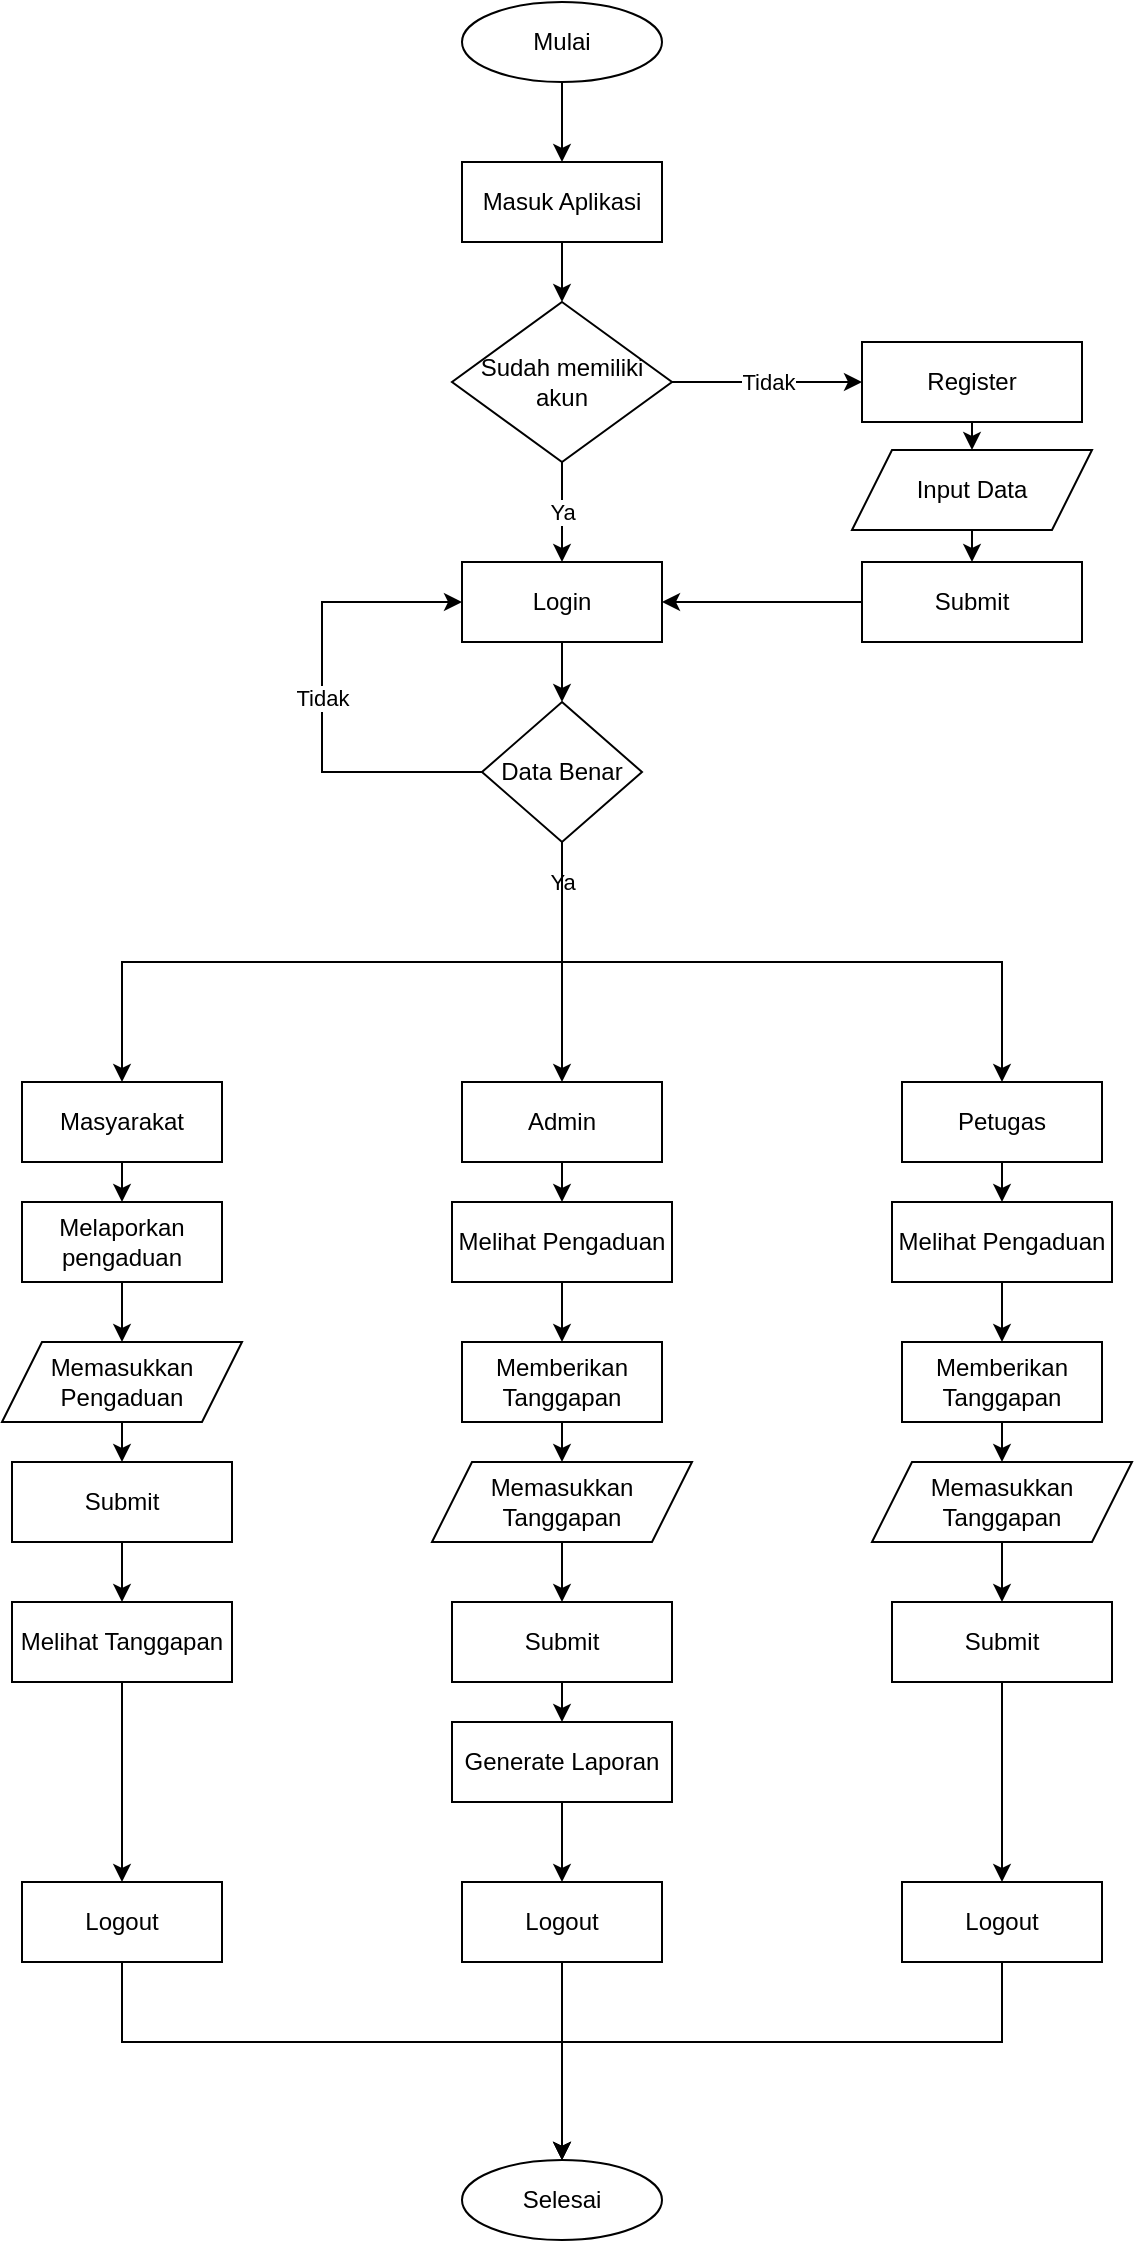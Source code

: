 <mxfile version="21.0.2" type="device"><diagram id="C5RBs43oDa-KdzZeNtuy" name="Page-1"><mxGraphModel dx="1434" dy="796" grid="1" gridSize="10" guides="1" tooltips="1" connect="1" arrows="1" fold="1" page="1" pageScale="1" pageWidth="827" pageHeight="1169" math="0" shadow="0"><root><mxCell id="WIyWlLk6GJQsqaUBKTNV-0"/><mxCell id="WIyWlLk6GJQsqaUBKTNV-1" parent="WIyWlLk6GJQsqaUBKTNV-0"/><mxCell id="0136xqHaAEvDlJvPIsJK-0" value="Mulai" style="ellipse;whiteSpace=wrap;html=1;" vertex="1" parent="WIyWlLk6GJQsqaUBKTNV-1"><mxGeometry x="320" y="50" width="100" height="40" as="geometry"/></mxCell><mxCell id="0136xqHaAEvDlJvPIsJK-1" value="Login" style="rounded=0;whiteSpace=wrap;html=1;" vertex="1" parent="WIyWlLk6GJQsqaUBKTNV-1"><mxGeometry x="320" y="330" width="100" height="40" as="geometry"/></mxCell><mxCell id="0136xqHaAEvDlJvPIsJK-2" value="Admin" style="rounded=0;whiteSpace=wrap;html=1;" vertex="1" parent="WIyWlLk6GJQsqaUBKTNV-1"><mxGeometry x="320" y="590" width="100" height="40" as="geometry"/></mxCell><mxCell id="0136xqHaAEvDlJvPIsJK-3" value="Data Benar" style="rhombus;whiteSpace=wrap;html=1;" vertex="1" parent="WIyWlLk6GJQsqaUBKTNV-1"><mxGeometry x="330" y="400" width="80" height="70" as="geometry"/></mxCell><mxCell id="0136xqHaAEvDlJvPIsJK-4" value="" style="endArrow=classic;html=1;rounded=0;" edge="1" parent="WIyWlLk6GJQsqaUBKTNV-1" source="0136xqHaAEvDlJvPIsJK-1" target="0136xqHaAEvDlJvPIsJK-3"><mxGeometry width="50" height="50" relative="1" as="geometry"><mxPoint x="200" y="640" as="sourcePoint"/><mxPoint x="250" y="590" as="targetPoint"/></mxGeometry></mxCell><mxCell id="0136xqHaAEvDlJvPIsJK-5" value="Tidak" style="endArrow=classic;html=1;rounded=0;" edge="1" parent="WIyWlLk6GJQsqaUBKTNV-1" source="0136xqHaAEvDlJvPIsJK-3" target="0136xqHaAEvDlJvPIsJK-1"><mxGeometry width="50" height="50" relative="1" as="geometry"><mxPoint x="290" y="460" as="sourcePoint"/><mxPoint x="180" y="460" as="targetPoint"/><Array as="points"><mxPoint x="250" y="435"/><mxPoint x="250" y="350"/></Array></mxGeometry></mxCell><mxCell id="0136xqHaAEvDlJvPIsJK-6" value="Petugas" style="rounded=0;whiteSpace=wrap;html=1;" vertex="1" parent="WIyWlLk6GJQsqaUBKTNV-1"><mxGeometry x="540" y="590" width="100" height="40" as="geometry"/></mxCell><mxCell id="0136xqHaAEvDlJvPIsJK-7" value="Masyarakat" style="rounded=0;whiteSpace=wrap;html=1;" vertex="1" parent="WIyWlLk6GJQsqaUBKTNV-1"><mxGeometry x="100" y="590" width="100" height="40" as="geometry"/></mxCell><mxCell id="0136xqHaAEvDlJvPIsJK-10" value="Ya" style="endArrow=classic;html=1;rounded=0;" edge="1" parent="WIyWlLk6GJQsqaUBKTNV-1" source="0136xqHaAEvDlJvPIsJK-3" target="0136xqHaAEvDlJvPIsJK-2"><mxGeometry x="-0.667" width="50" height="50" relative="1" as="geometry"><mxPoint x="70" y="800" as="sourcePoint"/><mxPoint x="120" y="750" as="targetPoint"/><mxPoint as="offset"/></mxGeometry></mxCell><mxCell id="0136xqHaAEvDlJvPIsJK-11" value="" style="endArrow=classic;html=1;rounded=0;" edge="1" parent="WIyWlLk6GJQsqaUBKTNV-1" source="0136xqHaAEvDlJvPIsJK-3" target="0136xqHaAEvDlJvPIsJK-6"><mxGeometry width="50" height="50" relative="1" as="geometry"><mxPoint x="80" y="810" as="sourcePoint"/><mxPoint x="130" y="760" as="targetPoint"/><Array as="points"><mxPoint x="370" y="530"/><mxPoint x="590" y="530"/></Array></mxGeometry></mxCell><mxCell id="0136xqHaAEvDlJvPIsJK-12" value="" style="endArrow=classic;html=1;rounded=0;" edge="1" parent="WIyWlLk6GJQsqaUBKTNV-1" source="0136xqHaAEvDlJvPIsJK-3" target="0136xqHaAEvDlJvPIsJK-7"><mxGeometry width="50" height="50" relative="1" as="geometry"><mxPoint x="90" y="820" as="sourcePoint"/><mxPoint x="140" y="770" as="targetPoint"/><Array as="points"><mxPoint x="370" y="530"/><mxPoint x="150" y="530"/></Array></mxGeometry></mxCell><mxCell id="0136xqHaAEvDlJvPIsJK-14" value="Masuk Aplikasi" style="rounded=0;whiteSpace=wrap;html=1;" vertex="1" parent="WIyWlLk6GJQsqaUBKTNV-1"><mxGeometry x="320" y="130" width="100" height="40" as="geometry"/></mxCell><mxCell id="0136xqHaAEvDlJvPIsJK-15" value="" style="endArrow=classic;html=1;rounded=0;" edge="1" parent="WIyWlLk6GJQsqaUBKTNV-1" source="0136xqHaAEvDlJvPIsJK-0" target="0136xqHaAEvDlJvPIsJK-14"><mxGeometry width="50" height="50" relative="1" as="geometry"><mxPoint x="240" y="300" as="sourcePoint"/><mxPoint x="290" y="250" as="targetPoint"/></mxGeometry></mxCell><mxCell id="0136xqHaAEvDlJvPIsJK-16" value="Sudah memiliki akun" style="rhombus;whiteSpace=wrap;html=1;" vertex="1" parent="WIyWlLk6GJQsqaUBKTNV-1"><mxGeometry x="315" y="200" width="110" height="80" as="geometry"/></mxCell><mxCell id="0136xqHaAEvDlJvPIsJK-17" value="Ya" style="endArrow=classic;html=1;rounded=0;" edge="1" parent="WIyWlLk6GJQsqaUBKTNV-1" source="0136xqHaAEvDlJvPIsJK-16" target="0136xqHaAEvDlJvPIsJK-1"><mxGeometry width="50" height="50" relative="1" as="geometry"><mxPoint x="340" y="300" as="sourcePoint"/><mxPoint x="90" y="390" as="targetPoint"/></mxGeometry></mxCell><mxCell id="0136xqHaAEvDlJvPIsJK-18" value="" style="endArrow=classic;html=1;rounded=0;" edge="1" parent="WIyWlLk6GJQsqaUBKTNV-1" source="0136xqHaAEvDlJvPIsJK-14" target="0136xqHaAEvDlJvPIsJK-16"><mxGeometry width="50" height="50" relative="1" as="geometry"><mxPoint x="390" y="430" as="sourcePoint"/><mxPoint x="440" y="380" as="targetPoint"/></mxGeometry></mxCell><mxCell id="0136xqHaAEvDlJvPIsJK-19" value="Tidak" style="endArrow=classic;html=1;rounded=0;" edge="1" parent="WIyWlLk6GJQsqaUBKTNV-1" source="0136xqHaAEvDlJvPIsJK-16" target="0136xqHaAEvDlJvPIsJK-20"><mxGeometry width="50" height="50" relative="1" as="geometry"><mxPoint x="500" y="280" as="sourcePoint"/><mxPoint x="520" y="240" as="targetPoint"/></mxGeometry></mxCell><mxCell id="0136xqHaAEvDlJvPIsJK-20" value="Register" style="rounded=0;whiteSpace=wrap;html=1;" vertex="1" parent="WIyWlLk6GJQsqaUBKTNV-1"><mxGeometry x="520" y="220" width="110" height="40" as="geometry"/></mxCell><mxCell id="0136xqHaAEvDlJvPIsJK-21" value="Input Data" style="shape=parallelogram;perimeter=parallelogramPerimeter;whiteSpace=wrap;html=1;fixedSize=1;" vertex="1" parent="WIyWlLk6GJQsqaUBKTNV-1"><mxGeometry x="515" y="274" width="120" height="40" as="geometry"/></mxCell><mxCell id="0136xqHaAEvDlJvPIsJK-22" value="Submit" style="rounded=0;whiteSpace=wrap;html=1;" vertex="1" parent="WIyWlLk6GJQsqaUBKTNV-1"><mxGeometry x="520" y="330" width="110" height="40" as="geometry"/></mxCell><mxCell id="0136xqHaAEvDlJvPIsJK-23" value="" style="endArrow=classic;html=1;rounded=0;" edge="1" parent="WIyWlLk6GJQsqaUBKTNV-1" source="0136xqHaAEvDlJvPIsJK-20" target="0136xqHaAEvDlJvPIsJK-21"><mxGeometry width="50" height="50" relative="1" as="geometry"><mxPoint x="10" y="490" as="sourcePoint"/><mxPoint x="60" y="440" as="targetPoint"/></mxGeometry></mxCell><mxCell id="0136xqHaAEvDlJvPIsJK-24" value="" style="endArrow=classic;html=1;rounded=0;" edge="1" parent="WIyWlLk6GJQsqaUBKTNV-1" source="0136xqHaAEvDlJvPIsJK-21" target="0136xqHaAEvDlJvPIsJK-22"><mxGeometry width="50" height="50" relative="1" as="geometry"><mxPoint x="20" y="500" as="sourcePoint"/><mxPoint x="70" y="450" as="targetPoint"/></mxGeometry></mxCell><mxCell id="0136xqHaAEvDlJvPIsJK-25" value="" style="endArrow=classic;html=1;rounded=0;" edge="1" parent="WIyWlLk6GJQsqaUBKTNV-1" source="0136xqHaAEvDlJvPIsJK-22" target="0136xqHaAEvDlJvPIsJK-1"><mxGeometry width="50" height="50" relative="1" as="geometry"><mxPoint x="390" y="430" as="sourcePoint"/><mxPoint x="440" y="380" as="targetPoint"/></mxGeometry></mxCell><mxCell id="0136xqHaAEvDlJvPIsJK-26" value="Melaporkan pengaduan" style="rounded=0;whiteSpace=wrap;html=1;" vertex="1" parent="WIyWlLk6GJQsqaUBKTNV-1"><mxGeometry x="100" y="650" width="100" height="40" as="geometry"/></mxCell><mxCell id="0136xqHaAEvDlJvPIsJK-27" value="Memasukkan Pengaduan" style="shape=parallelogram;perimeter=parallelogramPerimeter;whiteSpace=wrap;html=1;fixedSize=1;" vertex="1" parent="WIyWlLk6GJQsqaUBKTNV-1"><mxGeometry x="90" y="720" width="120" height="40" as="geometry"/></mxCell><mxCell id="0136xqHaAEvDlJvPIsJK-28" value="Submit" style="rounded=0;whiteSpace=wrap;html=1;" vertex="1" parent="WIyWlLk6GJQsqaUBKTNV-1"><mxGeometry x="95" y="780" width="110" height="40" as="geometry"/></mxCell><mxCell id="0136xqHaAEvDlJvPIsJK-29" value="Melihat Tanggapan" style="rounded=0;whiteSpace=wrap;html=1;" vertex="1" parent="WIyWlLk6GJQsqaUBKTNV-1"><mxGeometry x="95" y="850" width="110" height="40" as="geometry"/></mxCell><mxCell id="0136xqHaAEvDlJvPIsJK-30" value="" style="endArrow=classic;html=1;rounded=0;" edge="1" parent="WIyWlLk6GJQsqaUBKTNV-1" source="0136xqHaAEvDlJvPIsJK-7" target="0136xqHaAEvDlJvPIsJK-26"><mxGeometry width="50" height="50" relative="1" as="geometry"><mxPoint x="40" y="820" as="sourcePoint"/><mxPoint x="90" y="770" as="targetPoint"/></mxGeometry></mxCell><mxCell id="0136xqHaAEvDlJvPIsJK-31" value="" style="endArrow=classic;html=1;rounded=0;" edge="1" parent="WIyWlLk6GJQsqaUBKTNV-1" source="0136xqHaAEvDlJvPIsJK-26" target="0136xqHaAEvDlJvPIsJK-27"><mxGeometry width="50" height="50" relative="1" as="geometry"><mxPoint x="50" y="830" as="sourcePoint"/><mxPoint x="100" y="780" as="targetPoint"/></mxGeometry></mxCell><mxCell id="0136xqHaAEvDlJvPIsJK-32" value="" style="endArrow=classic;html=1;rounded=0;" edge="1" parent="WIyWlLk6GJQsqaUBKTNV-1" source="0136xqHaAEvDlJvPIsJK-27" target="0136xqHaAEvDlJvPIsJK-28"><mxGeometry width="50" height="50" relative="1" as="geometry"><mxPoint x="60" y="840" as="sourcePoint"/><mxPoint x="110" y="790" as="targetPoint"/></mxGeometry></mxCell><mxCell id="0136xqHaAEvDlJvPIsJK-33" value="" style="endArrow=classic;html=1;rounded=0;" edge="1" parent="WIyWlLk6GJQsqaUBKTNV-1" source="0136xqHaAEvDlJvPIsJK-28" target="0136xqHaAEvDlJvPIsJK-29"><mxGeometry width="50" height="50" relative="1" as="geometry"><mxPoint x="70" y="850" as="sourcePoint"/><mxPoint x="120" y="800" as="targetPoint"/></mxGeometry></mxCell><mxCell id="0136xqHaAEvDlJvPIsJK-35" value="Memberikan Tanggapan" style="rounded=0;whiteSpace=wrap;html=1;" vertex="1" parent="WIyWlLk6GJQsqaUBKTNV-1"><mxGeometry x="320" y="720" width="100" height="40" as="geometry"/></mxCell><mxCell id="0136xqHaAEvDlJvPIsJK-36" value="Memasukkan Tanggapan" style="shape=parallelogram;perimeter=parallelogramPerimeter;whiteSpace=wrap;html=1;fixedSize=1;" vertex="1" parent="WIyWlLk6GJQsqaUBKTNV-1"><mxGeometry x="305" y="780" width="130" height="40" as="geometry"/></mxCell><mxCell id="0136xqHaAEvDlJvPIsJK-38" value="Submit" style="rounded=0;whiteSpace=wrap;html=1;" vertex="1" parent="WIyWlLk6GJQsqaUBKTNV-1"><mxGeometry x="315" y="850" width="110" height="40" as="geometry"/></mxCell><mxCell id="0136xqHaAEvDlJvPIsJK-39" value="Melihat Pengaduan" style="rounded=0;whiteSpace=wrap;html=1;" vertex="1" parent="WIyWlLk6GJQsqaUBKTNV-1"><mxGeometry x="315" y="650" width="110" height="40" as="geometry"/></mxCell><mxCell id="0136xqHaAEvDlJvPIsJK-40" value="" style="endArrow=classic;html=1;rounded=0;" edge="1" parent="WIyWlLk6GJQsqaUBKTNV-1" source="0136xqHaAEvDlJvPIsJK-2" target="0136xqHaAEvDlJvPIsJK-39"><mxGeometry width="50" height="50" relative="1" as="geometry"><mxPoint x="130" y="1020" as="sourcePoint"/><mxPoint x="180" y="970" as="targetPoint"/></mxGeometry></mxCell><mxCell id="0136xqHaAEvDlJvPIsJK-41" value="" style="endArrow=classic;html=1;rounded=0;" edge="1" parent="WIyWlLk6GJQsqaUBKTNV-1" source="0136xqHaAEvDlJvPIsJK-39" target="0136xqHaAEvDlJvPIsJK-35"><mxGeometry width="50" height="50" relative="1" as="geometry"><mxPoint x="140" y="1030" as="sourcePoint"/><mxPoint x="190" y="980" as="targetPoint"/></mxGeometry></mxCell><mxCell id="0136xqHaAEvDlJvPIsJK-42" value="" style="endArrow=classic;html=1;rounded=0;" edge="1" parent="WIyWlLk6GJQsqaUBKTNV-1" source="0136xqHaAEvDlJvPIsJK-35" target="0136xqHaAEvDlJvPIsJK-36"><mxGeometry width="50" height="50" relative="1" as="geometry"><mxPoint x="150" y="1040" as="sourcePoint"/><mxPoint x="200" y="990" as="targetPoint"/></mxGeometry></mxCell><mxCell id="0136xqHaAEvDlJvPIsJK-43" value="" style="endArrow=classic;html=1;rounded=0;" edge="1" parent="WIyWlLk6GJQsqaUBKTNV-1" source="0136xqHaAEvDlJvPIsJK-36" target="0136xqHaAEvDlJvPIsJK-38"><mxGeometry width="50" height="50" relative="1" as="geometry"><mxPoint x="160" y="1050" as="sourcePoint"/><mxPoint x="210" y="1000" as="targetPoint"/></mxGeometry></mxCell><mxCell id="0136xqHaAEvDlJvPIsJK-45" value="Memberikan Tanggapan" style="rounded=0;whiteSpace=wrap;html=1;" vertex="1" parent="WIyWlLk6GJQsqaUBKTNV-1"><mxGeometry x="540" y="720" width="100" height="40" as="geometry"/></mxCell><mxCell id="0136xqHaAEvDlJvPIsJK-46" value="Memasukkan Tanggapan" style="shape=parallelogram;perimeter=parallelogramPerimeter;whiteSpace=wrap;html=1;fixedSize=1;" vertex="1" parent="WIyWlLk6GJQsqaUBKTNV-1"><mxGeometry x="525" y="780" width="130" height="40" as="geometry"/></mxCell><mxCell id="0136xqHaAEvDlJvPIsJK-47" value="Submit" style="rounded=0;whiteSpace=wrap;html=1;" vertex="1" parent="WIyWlLk6GJQsqaUBKTNV-1"><mxGeometry x="535" y="850" width="110" height="40" as="geometry"/></mxCell><mxCell id="0136xqHaAEvDlJvPIsJK-48" value="Melihat Pengaduan" style="rounded=0;whiteSpace=wrap;html=1;" vertex="1" parent="WIyWlLk6GJQsqaUBKTNV-1"><mxGeometry x="535" y="650" width="110" height="40" as="geometry"/></mxCell><mxCell id="0136xqHaAEvDlJvPIsJK-49" value="" style="endArrow=classic;html=1;rounded=0;" edge="1" parent="WIyWlLk6GJQsqaUBKTNV-1" source="0136xqHaAEvDlJvPIsJK-48" target="0136xqHaAEvDlJvPIsJK-45"><mxGeometry width="50" height="50" relative="1" as="geometry"><mxPoint x="360" y="1030" as="sourcePoint"/><mxPoint x="410" y="980" as="targetPoint"/></mxGeometry></mxCell><mxCell id="0136xqHaAEvDlJvPIsJK-50" value="" style="endArrow=classic;html=1;rounded=0;" edge="1" parent="WIyWlLk6GJQsqaUBKTNV-1" source="0136xqHaAEvDlJvPIsJK-45" target="0136xqHaAEvDlJvPIsJK-46"><mxGeometry width="50" height="50" relative="1" as="geometry"><mxPoint x="370" y="1040" as="sourcePoint"/><mxPoint x="420" y="990" as="targetPoint"/></mxGeometry></mxCell><mxCell id="0136xqHaAEvDlJvPIsJK-51" value="" style="endArrow=classic;html=1;rounded=0;" edge="1" parent="WIyWlLk6GJQsqaUBKTNV-1" source="0136xqHaAEvDlJvPIsJK-46" target="0136xqHaAEvDlJvPIsJK-47"><mxGeometry width="50" height="50" relative="1" as="geometry"><mxPoint x="380" y="1050" as="sourcePoint"/><mxPoint x="430" y="1000" as="targetPoint"/></mxGeometry></mxCell><mxCell id="0136xqHaAEvDlJvPIsJK-52" value="" style="endArrow=classic;html=1;rounded=0;" edge="1" parent="WIyWlLk6GJQsqaUBKTNV-1" source="0136xqHaAEvDlJvPIsJK-6" target="0136xqHaAEvDlJvPIsJK-48"><mxGeometry width="50" height="50" relative="1" as="geometry"><mxPoint x="330" y="1050" as="sourcePoint"/><mxPoint x="380" y="1000" as="targetPoint"/></mxGeometry></mxCell><mxCell id="0136xqHaAEvDlJvPIsJK-54" value="Generate Laporan" style="rounded=0;whiteSpace=wrap;html=1;" vertex="1" parent="WIyWlLk6GJQsqaUBKTNV-1"><mxGeometry x="315" y="910" width="110" height="40" as="geometry"/></mxCell><mxCell id="0136xqHaAEvDlJvPIsJK-55" value="" style="endArrow=classic;html=1;rounded=0;" edge="1" parent="WIyWlLk6GJQsqaUBKTNV-1" source="0136xqHaAEvDlJvPIsJK-38" target="0136xqHaAEvDlJvPIsJK-54"><mxGeometry width="50" height="50" relative="1" as="geometry"><mxPoint x="70" y="1020" as="sourcePoint"/><mxPoint x="120" y="970" as="targetPoint"/></mxGeometry></mxCell><mxCell id="0136xqHaAEvDlJvPIsJK-56" value="Logout" style="rounded=0;whiteSpace=wrap;html=1;" vertex="1" parent="WIyWlLk6GJQsqaUBKTNV-1"><mxGeometry x="100" y="990" width="100" height="40" as="geometry"/></mxCell><mxCell id="0136xqHaAEvDlJvPIsJK-57" value="Logout" style="rounded=0;whiteSpace=wrap;html=1;" vertex="1" parent="WIyWlLk6GJQsqaUBKTNV-1"><mxGeometry x="540" y="990" width="100" height="40" as="geometry"/></mxCell><mxCell id="0136xqHaAEvDlJvPIsJK-58" value="Logout" style="rounded=0;whiteSpace=wrap;html=1;" vertex="1" parent="WIyWlLk6GJQsqaUBKTNV-1"><mxGeometry x="320" y="990" width="100" height="40" as="geometry"/></mxCell><mxCell id="0136xqHaAEvDlJvPIsJK-59" value="" style="endArrow=classic;html=1;rounded=0;" edge="1" parent="WIyWlLk6GJQsqaUBKTNV-1" source="0136xqHaAEvDlJvPIsJK-58" target="0136xqHaAEvDlJvPIsJK-63"><mxGeometry width="50" height="50" relative="1" as="geometry"><mxPoint x="180" y="1120" as="sourcePoint"/><mxPoint x="230" y="1070" as="targetPoint"/></mxGeometry></mxCell><mxCell id="0136xqHaAEvDlJvPIsJK-60" value="" style="endArrow=classic;html=1;rounded=0;" edge="1" parent="WIyWlLk6GJQsqaUBKTNV-1" source="0136xqHaAEvDlJvPIsJK-29" target="0136xqHaAEvDlJvPIsJK-56"><mxGeometry width="50" height="50" relative="1" as="geometry"><mxPoint x="190" y="1130" as="sourcePoint"/><mxPoint x="240" y="1080" as="targetPoint"/></mxGeometry></mxCell><mxCell id="0136xqHaAEvDlJvPIsJK-61" value="" style="endArrow=classic;html=1;rounded=0;" edge="1" parent="WIyWlLk6GJQsqaUBKTNV-1" source="0136xqHaAEvDlJvPIsJK-47" target="0136xqHaAEvDlJvPIsJK-57"><mxGeometry width="50" height="50" relative="1" as="geometry"><mxPoint x="200" y="1140" as="sourcePoint"/><mxPoint x="250" y="1090" as="targetPoint"/></mxGeometry></mxCell><mxCell id="0136xqHaAEvDlJvPIsJK-62" value="" style="endArrow=classic;html=1;rounded=0;" edge="1" parent="WIyWlLk6GJQsqaUBKTNV-1" source="0136xqHaAEvDlJvPIsJK-54" target="0136xqHaAEvDlJvPIsJK-58"><mxGeometry width="50" height="50" relative="1" as="geometry"><mxPoint x="200" y="1140" as="sourcePoint"/><mxPoint x="250" y="1090" as="targetPoint"/></mxGeometry></mxCell><mxCell id="0136xqHaAEvDlJvPIsJK-63" value="Selesai" style="ellipse;whiteSpace=wrap;html=1;" vertex="1" parent="WIyWlLk6GJQsqaUBKTNV-1"><mxGeometry x="320" y="1129" width="100" height="40" as="geometry"/></mxCell><mxCell id="0136xqHaAEvDlJvPIsJK-64" value="" style="endArrow=classic;html=1;rounded=0;" edge="1" parent="WIyWlLk6GJQsqaUBKTNV-1" source="0136xqHaAEvDlJvPIsJK-57" target="0136xqHaAEvDlJvPIsJK-63"><mxGeometry width="50" height="50" relative="1" as="geometry"><mxPoint x="120" y="1120" as="sourcePoint"/><mxPoint x="170" y="1070" as="targetPoint"/><Array as="points"><mxPoint x="590" y="1070"/><mxPoint x="370" y="1070"/></Array></mxGeometry></mxCell><mxCell id="0136xqHaAEvDlJvPIsJK-65" value="" style="endArrow=classic;html=1;rounded=0;" edge="1" parent="WIyWlLk6GJQsqaUBKTNV-1" source="0136xqHaAEvDlJvPIsJK-56" target="0136xqHaAEvDlJvPIsJK-63"><mxGeometry width="50" height="50" relative="1" as="geometry"><mxPoint x="130" y="1130" as="sourcePoint"/><mxPoint x="180" y="1080" as="targetPoint"/><Array as="points"><mxPoint x="150" y="1070"/><mxPoint x="370" y="1070"/></Array></mxGeometry></mxCell></root></mxGraphModel></diagram></mxfile>
